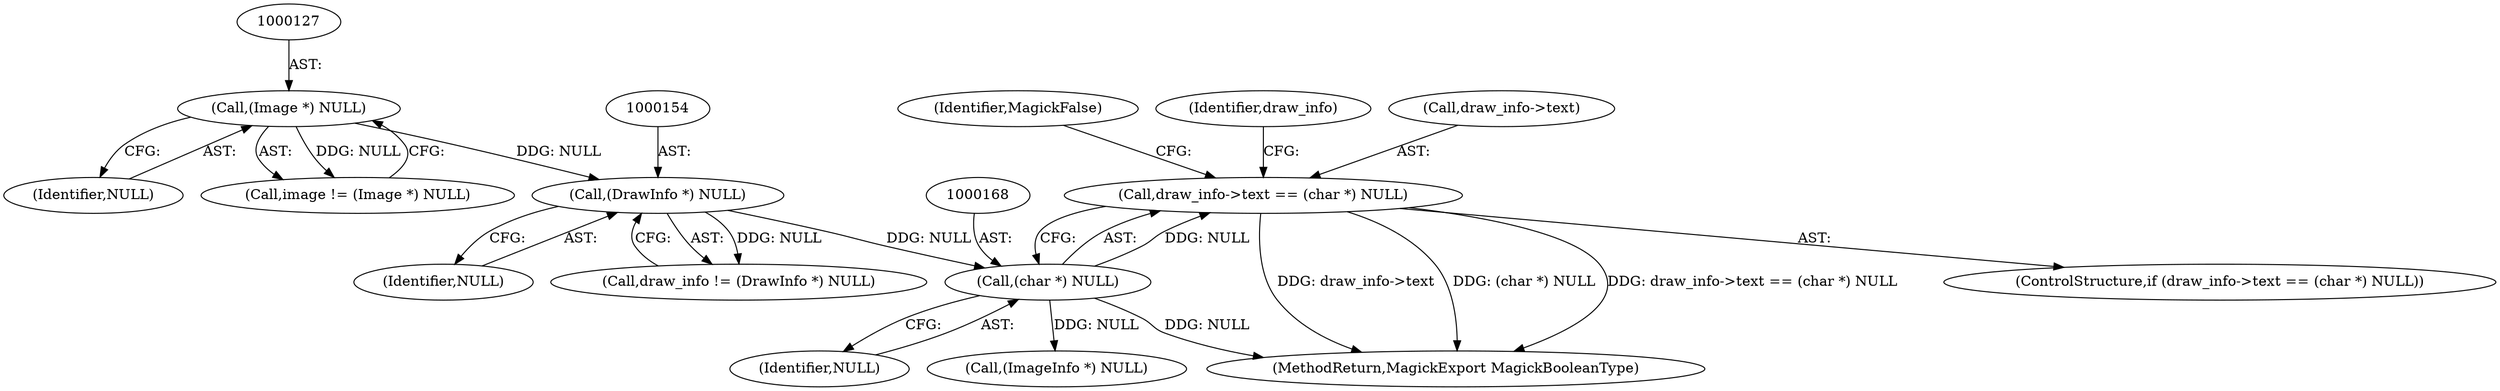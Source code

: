 digraph "0_ImageMagick_f595a1985233c399a05c0c37cc41de16a90dd025@pointer" {
"1000163" [label="(Call,draw_info->text == (char *) NULL)"];
"1000167" [label="(Call,(char *) NULL)"];
"1000153" [label="(Call,(DrawInfo *) NULL)"];
"1000126" [label="(Call,(Image *) NULL)"];
"1002025" [label="(MethodReturn,MagickExport MagickBooleanType)"];
"1000124" [label="(Call,image != (Image *) NULL)"];
"1000128" [label="(Identifier,NULL)"];
"1000171" [label="(Identifier,MagickFalse)"];
"1000176" [label="(Identifier,draw_info)"];
"1000169" [label="(Identifier,NULL)"];
"1000151" [label="(Call,draw_info != (DrawInfo *) NULL)"];
"1000162" [label="(ControlStructure,if (draw_info->text == (char *) NULL))"];
"1000153" [label="(Call,(DrawInfo *) NULL)"];
"1000167" [label="(Call,(char *) NULL)"];
"1000126" [label="(Call,(Image *) NULL)"];
"1000155" [label="(Identifier,NULL)"];
"1000184" [label="(Call,(ImageInfo *) NULL)"];
"1000164" [label="(Call,draw_info->text)"];
"1000163" [label="(Call,draw_info->text == (char *) NULL)"];
"1000163" -> "1000162"  [label="AST: "];
"1000163" -> "1000167"  [label="CFG: "];
"1000164" -> "1000163"  [label="AST: "];
"1000167" -> "1000163"  [label="AST: "];
"1000171" -> "1000163"  [label="CFG: "];
"1000176" -> "1000163"  [label="CFG: "];
"1000163" -> "1002025"  [label="DDG: draw_info->text"];
"1000163" -> "1002025"  [label="DDG: (char *) NULL"];
"1000163" -> "1002025"  [label="DDG: draw_info->text == (char *) NULL"];
"1000167" -> "1000163"  [label="DDG: NULL"];
"1000167" -> "1000169"  [label="CFG: "];
"1000168" -> "1000167"  [label="AST: "];
"1000169" -> "1000167"  [label="AST: "];
"1000167" -> "1002025"  [label="DDG: NULL"];
"1000153" -> "1000167"  [label="DDG: NULL"];
"1000167" -> "1000184"  [label="DDG: NULL"];
"1000153" -> "1000151"  [label="AST: "];
"1000153" -> "1000155"  [label="CFG: "];
"1000154" -> "1000153"  [label="AST: "];
"1000155" -> "1000153"  [label="AST: "];
"1000151" -> "1000153"  [label="CFG: "];
"1000153" -> "1000151"  [label="DDG: NULL"];
"1000126" -> "1000153"  [label="DDG: NULL"];
"1000126" -> "1000124"  [label="AST: "];
"1000126" -> "1000128"  [label="CFG: "];
"1000127" -> "1000126"  [label="AST: "];
"1000128" -> "1000126"  [label="AST: "];
"1000124" -> "1000126"  [label="CFG: "];
"1000126" -> "1000124"  [label="DDG: NULL"];
}
